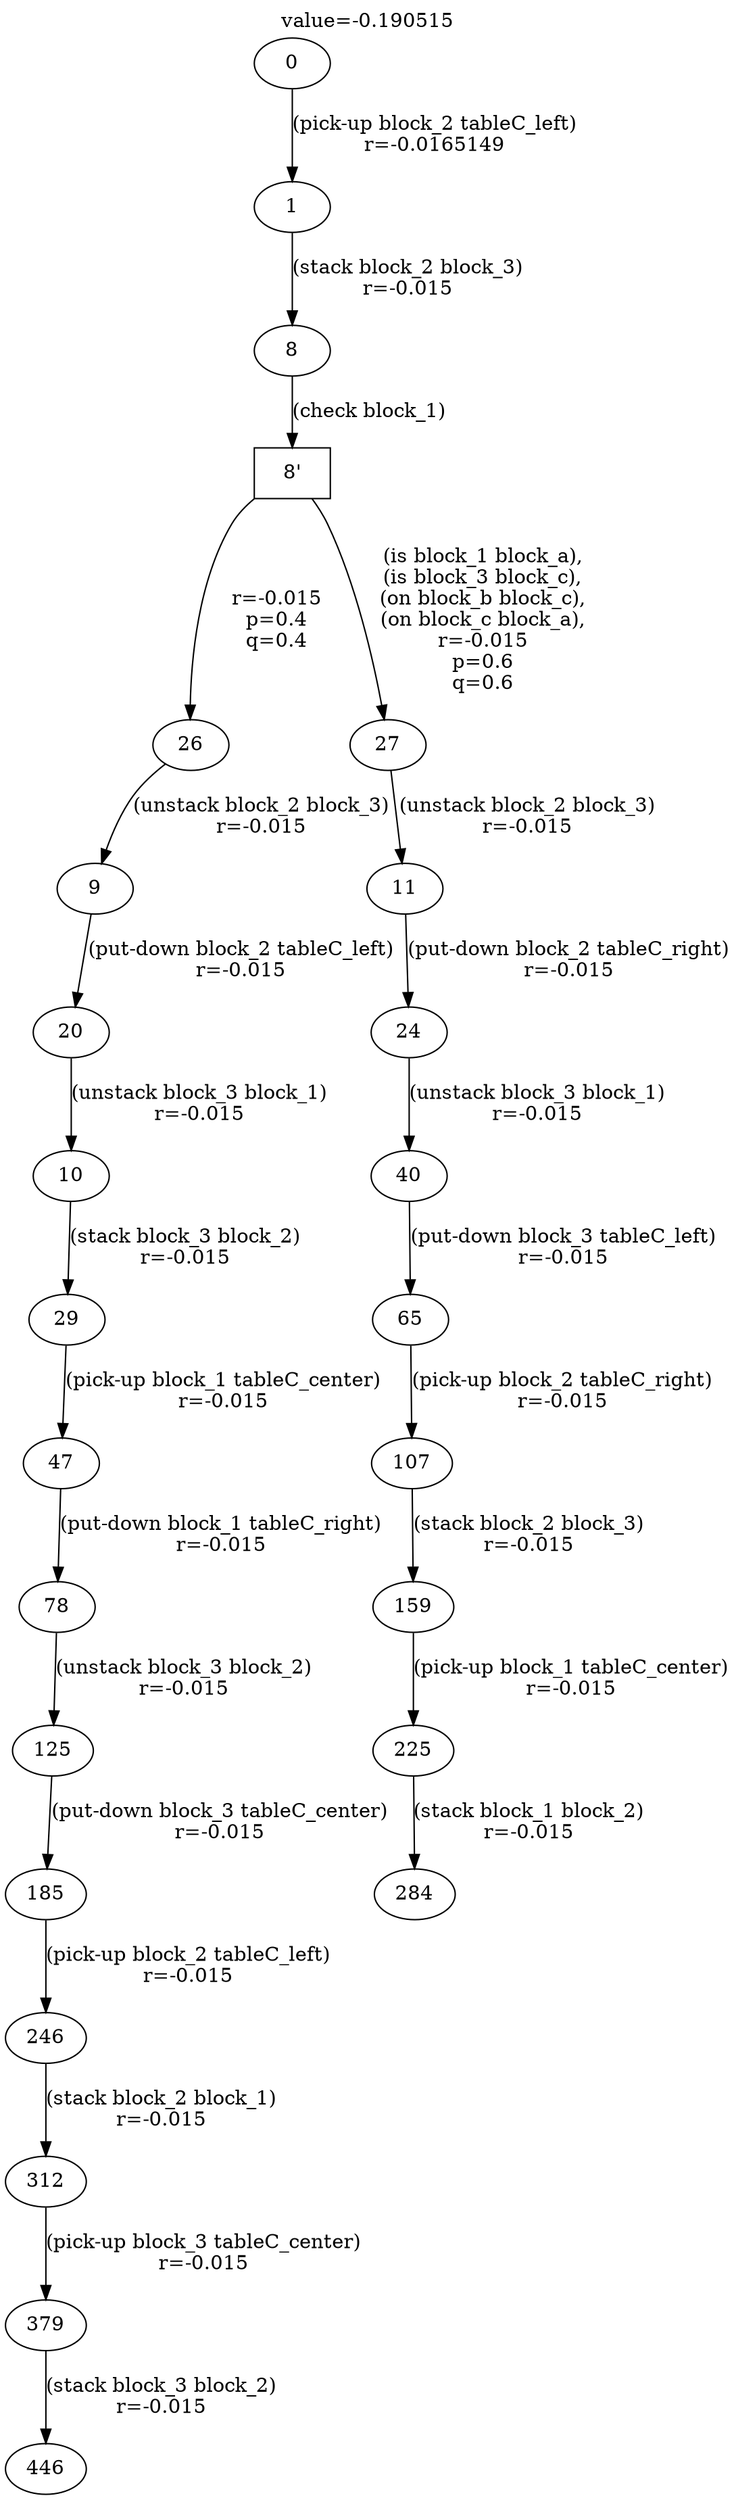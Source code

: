 digraph g{
label="value=-0.190515"
labelloc=top
0->1 [ label="(pick-up block_2 tableC_left)
r=-0.0165149" ];
1->8 [ label="(stack block_2 block_3)
r=-0.015" ];
"8'" [ shape=box ] ;
8->"8'" [ label="(check block_1)" ];
"8'"->26 [ label="
r=-0.015
p=0.4
q=0.4" ];
26->9 [ label="(unstack block_2 block_3)
r=-0.015" ];
9->20 [ label="(put-down block_2 tableC_left)
r=-0.015" ];
20->10 [ label="(unstack block_3 block_1)
r=-0.015" ];
10->29 [ label="(stack block_3 block_2)
r=-0.015" ];
29->47 [ label="(pick-up block_1 tableC_center)
r=-0.015" ];
47->78 [ label="(put-down block_1 tableC_right)
r=-0.015" ];
78->125 [ label="(unstack block_3 block_2)
r=-0.015" ];
125->185 [ label="(put-down block_3 tableC_center)
r=-0.015" ];
185->246 [ label="(pick-up block_2 tableC_left)
r=-0.015" ];
246->312 [ label="(stack block_2 block_1)
r=-0.015" ];
312->379 [ label="(pick-up block_3 tableC_center)
r=-0.015" ];
379->446 [ label="(stack block_3 block_2)
r=-0.015" ];
"8'"->27 [ label="
(is block_1 block_a),
(is block_3 block_c),
(on block_b block_c),
(on block_c block_a),
r=-0.015
p=0.6
q=0.6" ];
27->11 [ label="(unstack block_2 block_3)
r=-0.015" ];
11->24 [ label="(put-down block_2 tableC_right)
r=-0.015" ];
24->40 [ label="(unstack block_3 block_1)
r=-0.015" ];
40->65 [ label="(put-down block_3 tableC_left)
r=-0.015" ];
65->107 [ label="(pick-up block_2 tableC_right)
r=-0.015" ];
107->159 [ label="(stack block_2 block_3)
r=-0.015" ];
159->225 [ label="(pick-up block_1 tableC_center)
r=-0.015" ];
225->284 [ label="(stack block_1 block_2)
r=-0.015" ];
}
